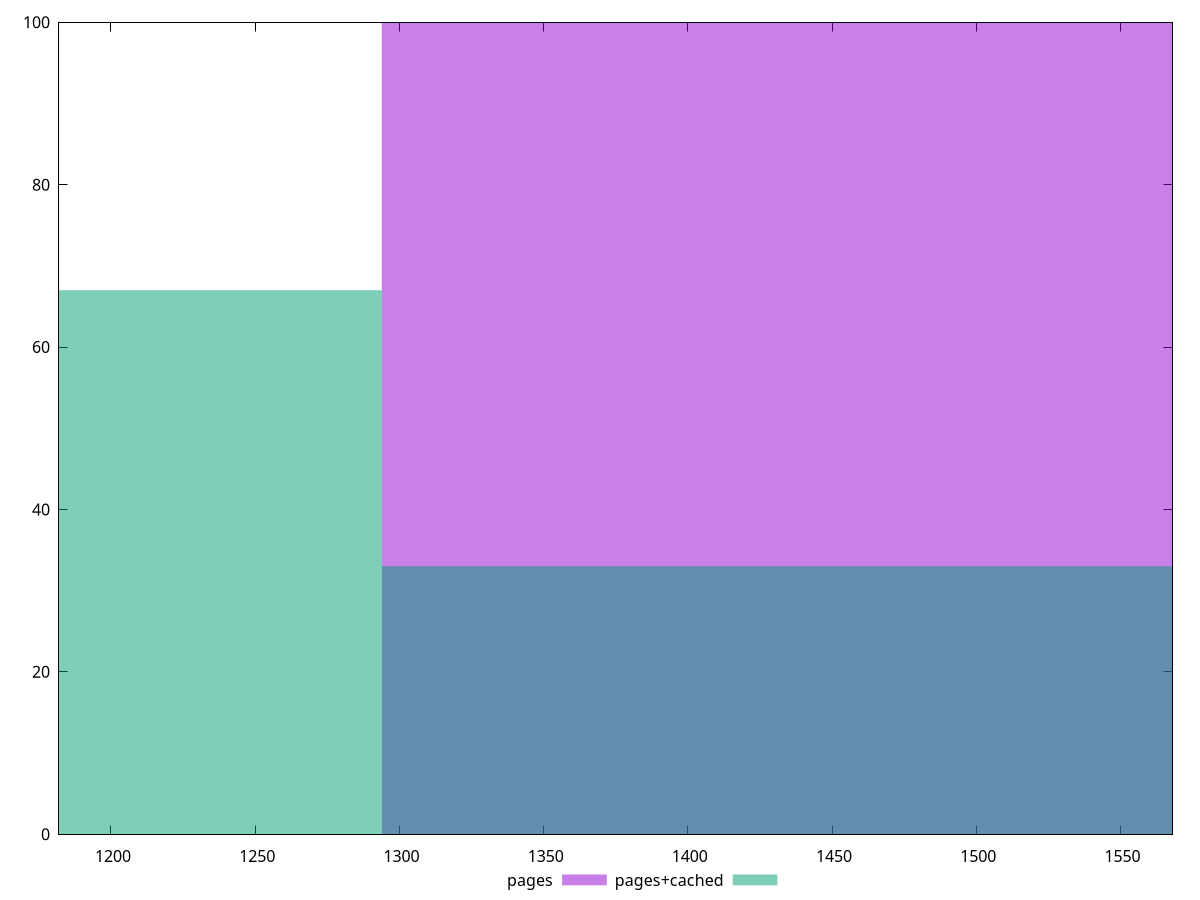 reset

$pages <<EOF
1437.654803181933 100
EOF

$pagesCached <<EOF
1437.654803181933 33
1150.1238425455463 67
EOF

set key outside below
set boxwidth 287.53096063638657
set xrange [1182:1568]
set yrange [0:100]
set trange [0:100]
set style fill transparent solid 0.5 noborder
set terminal svg size 640, 500 enhanced background rgb 'white'
set output "report_00018_2021-02-10T15-25-16.877Z/render-blocking-resources/comparison/histogram/0_vs_1.svg"

plot $pages title "pages" with boxes, \
     $pagesCached title "pages+cached" with boxes

reset
